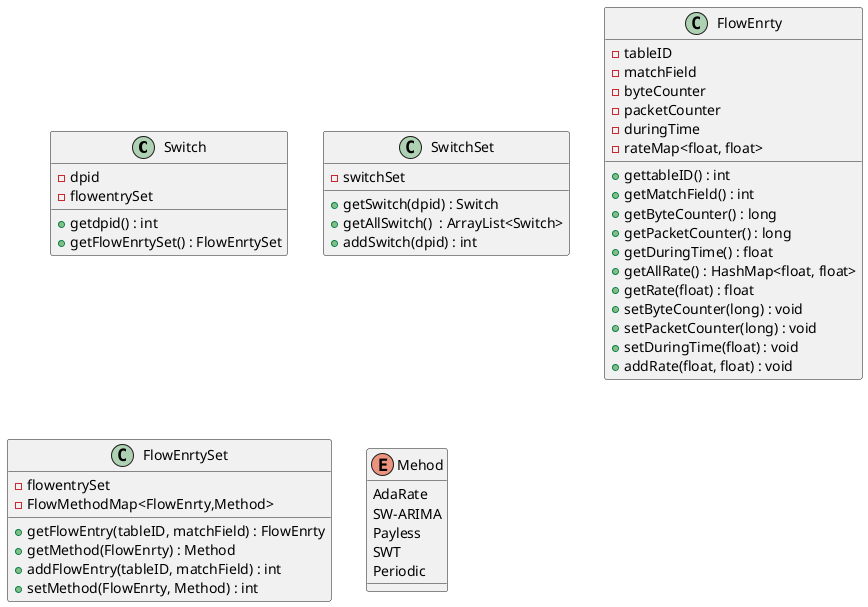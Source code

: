 @startuml

class Switch{
	- dpid
	- flowentrySet

	+ getdpid() : int
	+ getFlowEnrtySet() : FlowEnrtySet
}

class SwitchSet{
	- switchSet

	+ getSwitch(dpid) : Switch
	+ getAllSwitch()  : ArrayList<Switch>
	+ addSwitch(dpid) : int
}

class FlowEnrty{
	- tableID
	- matchField
	- byteCounter
	- packetCounter
	- duringTime
	- rateMap<float, float>

	+ gettableID() : int
	+ getMatchField() : int
	+ getByteCounter() : long
	+ getPacketCounter() : long
	+ getDuringTime() : float 
	+ getAllRate() : HashMap<float, float>
	+ getRate(float) : float
	+ setByteCounter(long) : void
	+ setPacketCounter(long) : void
	+ setDuringTime(float) : void
	+ addRate(float, float) : void
}

class FlowEnrtySet{
	- flowentrySet
	- FlowMethodMap<FlowEnrty,Method>

	+ getFlowEntry(tableID, matchField) : FlowEnrty
	+ getMethod(FlowEnrty) : Method
	+ addFlowEntry(tableID, matchField) : int
	+ setMethod(FlowEnrty, Method) : int
}

enum Mehod{
	AdaRate
	SW-ARIMA
	Payless
	SWT
	Periodic
}

@enduml